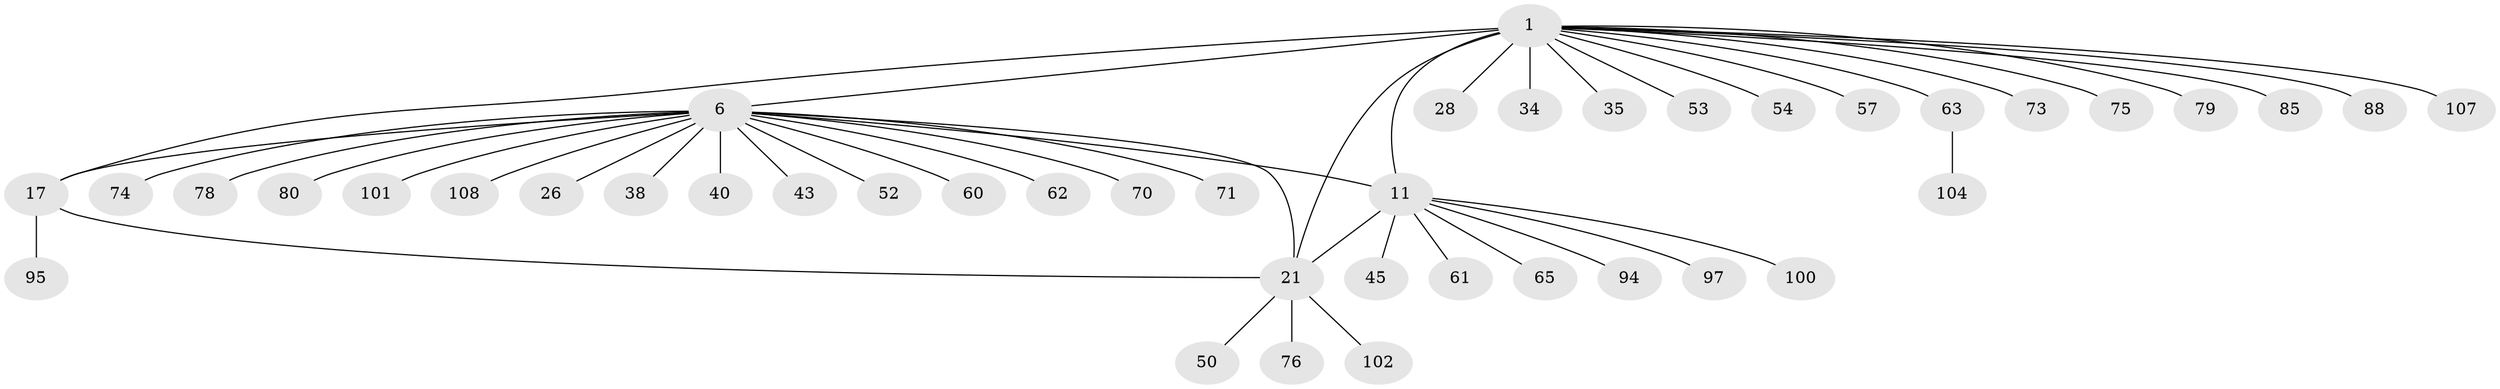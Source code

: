 // original degree distribution, {7: 0.05504587155963303, 6: 0.05504587155963303, 8: 0.027522935779816515, 9: 0.009174311926605505, 5: 0.027522935779816515, 15: 0.01834862385321101, 10: 0.01834862385321101, 4: 0.009174311926605505, 11: 0.009174311926605505, 2: 0.1559633027522936, 3: 0.03669724770642202, 1: 0.5779816513761468}
// Generated by graph-tools (version 1.1) at 2025/19/03/04/25 18:19:41]
// undirected, 43 vertices, 47 edges
graph export_dot {
graph [start="1"]
  node [color=gray90,style=filled];
  1 [super="+24+2+96+3+4"];
  6 [super="+7+14+8+9"];
  11 [super="+12+89+42+13+15"];
  17 [super="+109+39+18+106+20+49+33"];
  21 [super="+23+27+91+22+30+25"];
  26 [super="+37"];
  28;
  34 [super="+36"];
  35 [super="+84"];
  38;
  40;
  43;
  45;
  50;
  52;
  53;
  54;
  57;
  60 [super="+92"];
  61;
  62;
  63 [super="+82+77"];
  65;
  70 [super="+86"];
  71;
  73;
  74;
  75 [super="+93"];
  76 [super="+90"];
  78;
  79;
  80;
  85;
  88;
  94;
  95;
  97;
  100;
  101;
  102;
  104;
  107;
  108;
  1 -- 34;
  1 -- 75;
  1 -- 79;
  1 -- 21 [weight=4];
  1 -- 53;
  1 -- 63;
  1 -- 88;
  1 -- 35;
  1 -- 73;
  1 -- 107;
  1 -- 17 [weight=2];
  1 -- 85;
  1 -- 54;
  1 -- 57;
  1 -- 28;
  1 -- 11 [weight=2];
  1 -- 6 [weight=2];
  6 -- 52;
  6 -- 38;
  6 -- 62;
  6 -- 11 [weight=5];
  6 -- 26;
  6 -- 17 [weight=7];
  6 -- 101;
  6 -- 70;
  6 -- 71;
  6 -- 40;
  6 -- 74;
  6 -- 43;
  6 -- 108;
  6 -- 78;
  6 -- 80;
  6 -- 21;
  6 -- 60;
  11 -- 65;
  11 -- 94;
  11 -- 97;
  11 -- 100;
  11 -- 45;
  11 -- 21;
  11 -- 61;
  17 -- 95;
  17 -- 21;
  21 -- 50;
  21 -- 102;
  21 -- 76;
  63 -- 104;
}
